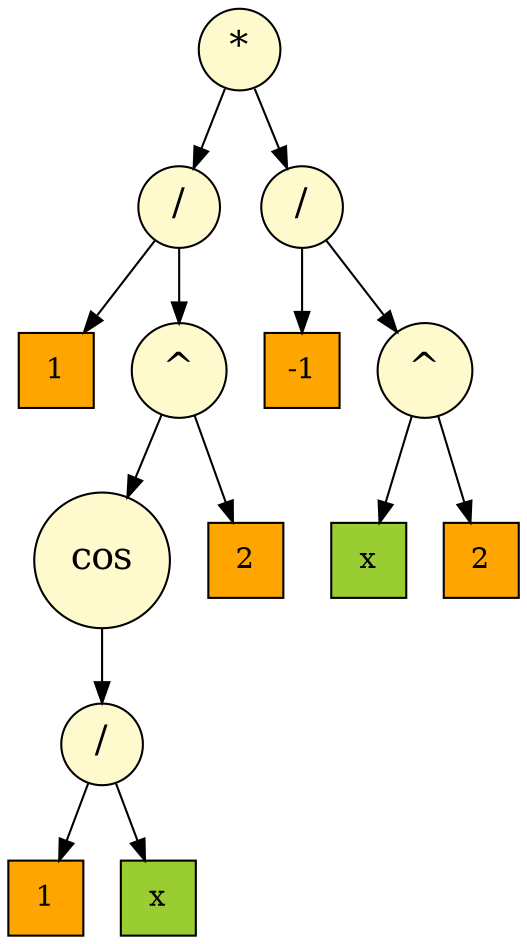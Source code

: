 digraph dump
{
node [style = filled]
	node0x5594478acec0 [shape = "circle" label = "*", fillcolor = "#fffacd", fontsize = 18]
	node0x5594478acbc0 [shape = "circle" label = "/", fillcolor = "#fffacd", fontsize = 18]
	node0x5594478aca00 [shape = "square" label = "1", fillcolor = "#ffa500"]
	node0x5594478acbc0 -> node0x5594478aca00
	node0x5594478acb80 [shape = "circle" label = "^", fillcolor = "#fffacd", fontsize = 18]
	node0x5594478acb00 [shape = "circle" label = "cos", fillcolor = "#fffacd", fontsize = 18]
	node0x5594478acac0 [shape = "circle" label = "/", fillcolor = "#fffacd", fontsize = 18]
	node0x5594478aca40 [shape = "square" label = "1", fillcolor = "#ffa500"]
	node0x5594478acac0 -> node0x5594478aca40
	node0x5594478aca80 [shape = "square" label = "x", fillcolor = "#9acd32"]
	node0x5594478acac0 -> node0x5594478aca80
	node0x5594478acb00 -> node0x5594478acac0
	node0x5594478acb80 -> node0x5594478acb00
	node0x5594478acb40 [shape = "square" label = "2", fillcolor = "#ffa500"]
	node0x5594478acb80 -> node0x5594478acb40
	node0x5594478acbc0 -> node0x5594478acb80
	node0x5594478acec0 -> node0x5594478acbc0
	node0x5594478ace80 [shape = "circle" label = "/", fillcolor = "#fffacd", fontsize = 18]
	node0x5594478acd80 [shape = "square" label = "-1", fillcolor = "#ffa500"]
	node0x5594478ace80 -> node0x5594478acd80
	node0x5594478ace40 [shape = "circle" label = "^", fillcolor = "#fffacd", fontsize = 18]
	node0x5594478acdc0 [shape = "square" label = "x", fillcolor = "#9acd32"]
	node0x5594478ace40 -> node0x5594478acdc0
	node0x5594478ace00 [shape = "square" label = "2", fillcolor = "#ffa500"]
	node0x5594478ace40 -> node0x5594478ace00
	node0x5594478ace80 -> node0x5594478ace40
	node0x5594478acec0 -> node0x5594478ace80

}

